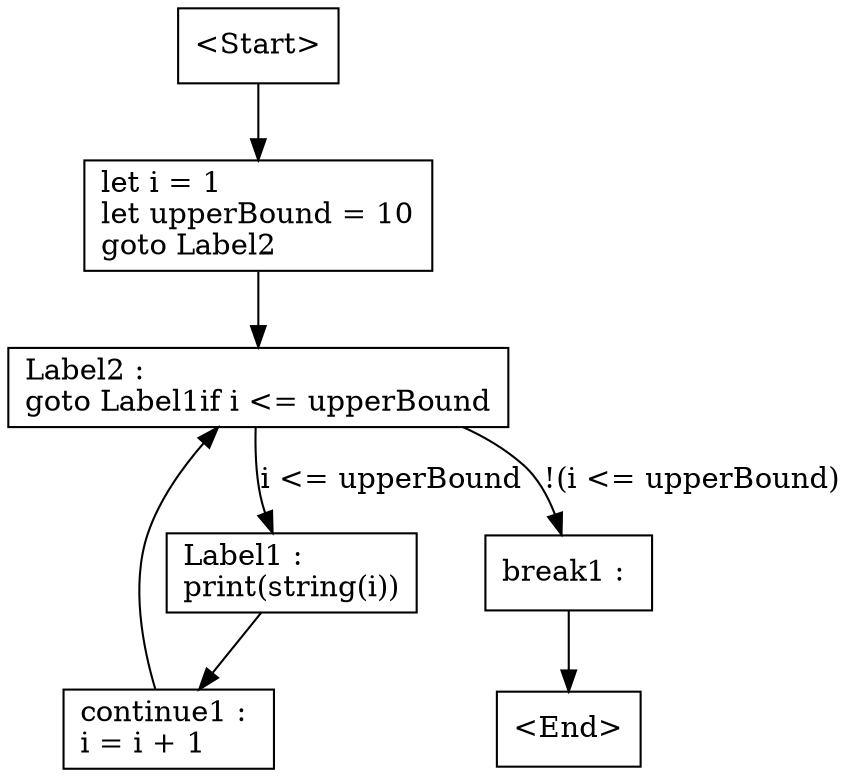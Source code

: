 digraph G {
    N0 [label = "<Start>" shape = box]
    N1 [label = "let i = 1\llet upperBound = 10\lgoto Label2\l" shape = box]
    N2 [label = "Label1 : \lprint(string(i))\l" shape = box]
    N3 [label = "continue1 : \li = i + 1\l" shape = box]
    N4 [label = "Label2 : \lgoto Label1if i <= upperBound\l" shape = box]
    N5 [label = "break1 : \l" shape = box]
    N6 [label = "<End>" shape = box]
    N0 -> N1 [label = ""]
    N1 -> N4 [label = ""]
    N2 -> N3 [label = ""]
    N3 -> N4 [label = ""]
    N4 -> N2 [label = "i <= upperBound"]
    N4 -> N5 [label = "!(i <= upperBound)"]
    N5 -> N6 [label = ""]
}
